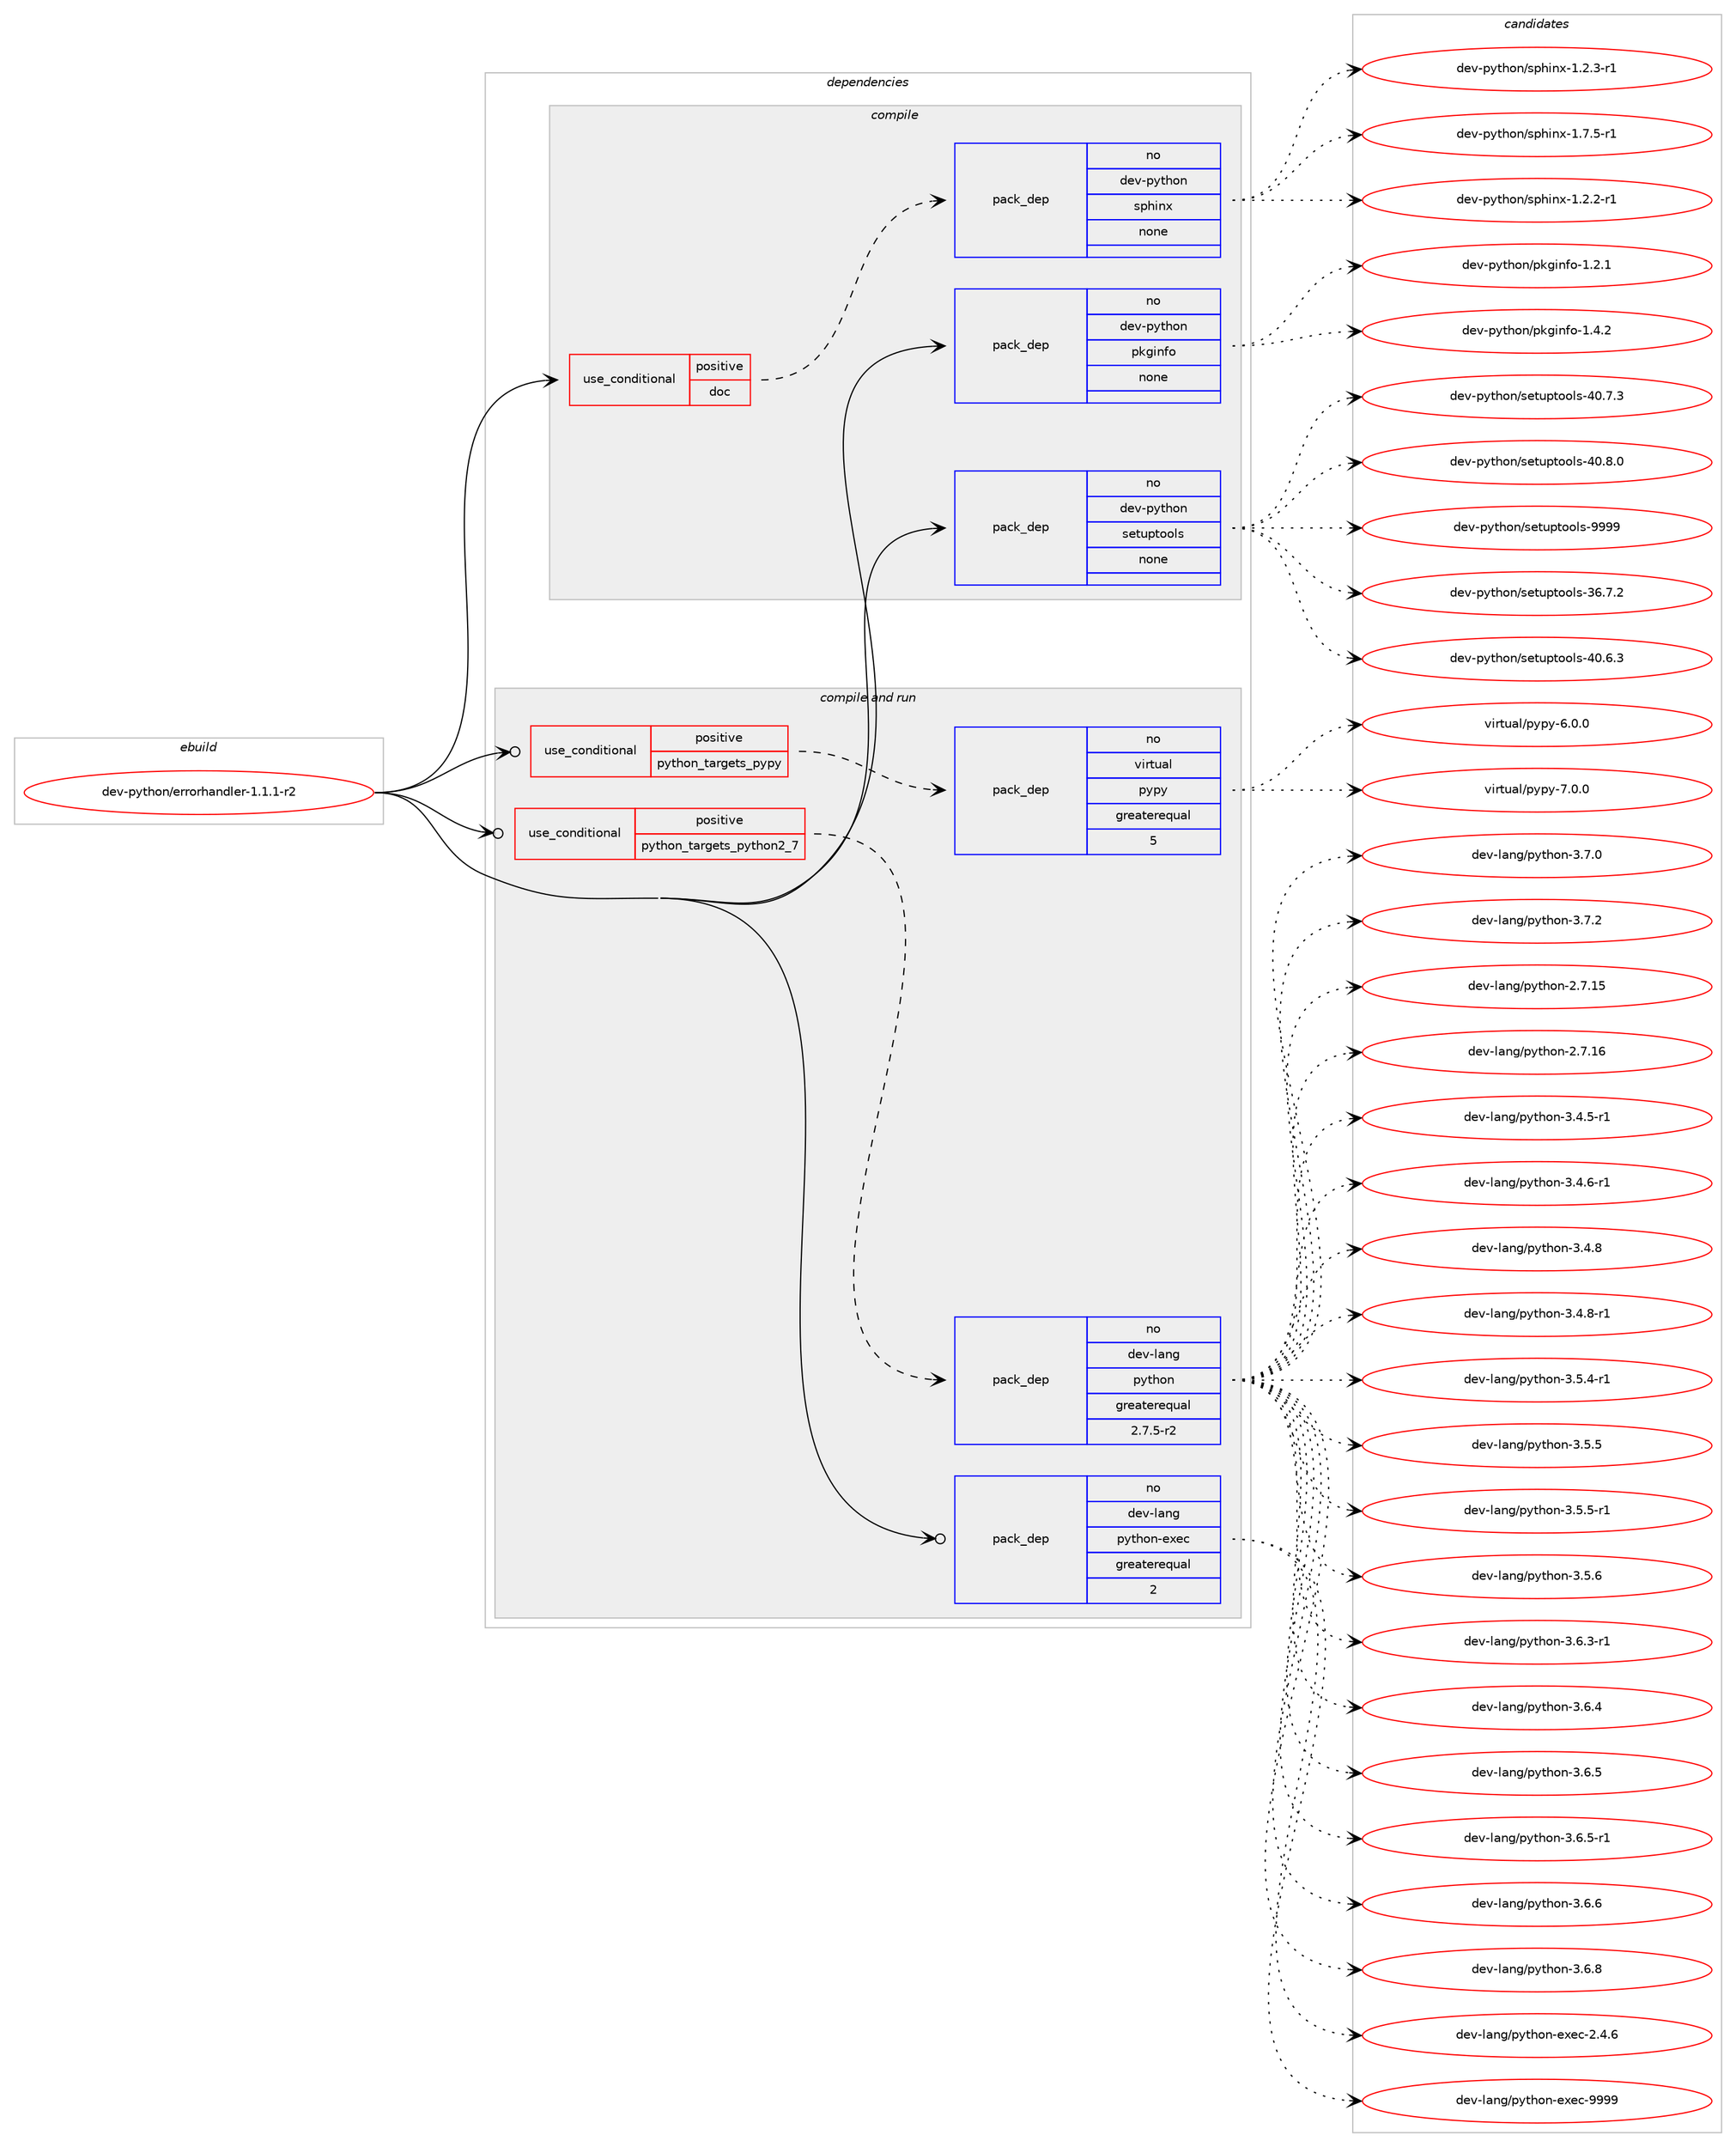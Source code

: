 digraph prolog {

# *************
# Graph options
# *************

newrank=true;
concentrate=true;
compound=true;
graph [rankdir=LR,fontname=Helvetica,fontsize=10,ranksep=1.5];#, ranksep=2.5, nodesep=0.2];
edge  [arrowhead=vee];
node  [fontname=Helvetica,fontsize=10];

# **********
# The ebuild
# **********

subgraph cluster_leftcol {
color=gray;
rank=same;
label=<<i>ebuild</i>>;
id [label="dev-python/errorhandler-1.1.1-r2", color=red, width=4, href="../dev-python/errorhandler-1.1.1-r2.svg"];
}

# ****************
# The dependencies
# ****************

subgraph cluster_midcol {
color=gray;
label=<<i>dependencies</i>>;
subgraph cluster_compile {
fillcolor="#eeeeee";
style=filled;
label=<<i>compile</i>>;
subgraph cond373953 {
dependency1408108 [label=<<TABLE BORDER="0" CELLBORDER="1" CELLSPACING="0" CELLPADDING="4"><TR><TD ROWSPAN="3" CELLPADDING="10">use_conditional</TD></TR><TR><TD>positive</TD></TR><TR><TD>doc</TD></TR></TABLE>>, shape=none, color=red];
subgraph pack1010896 {
dependency1408109 [label=<<TABLE BORDER="0" CELLBORDER="1" CELLSPACING="0" CELLPADDING="4" WIDTH="220"><TR><TD ROWSPAN="6" CELLPADDING="30">pack_dep</TD></TR><TR><TD WIDTH="110">no</TD></TR><TR><TD>dev-python</TD></TR><TR><TD>sphinx</TD></TR><TR><TD>none</TD></TR><TR><TD></TD></TR></TABLE>>, shape=none, color=blue];
}
dependency1408108:e -> dependency1408109:w [weight=20,style="dashed",arrowhead="vee"];
}
id:e -> dependency1408108:w [weight=20,style="solid",arrowhead="vee"];
subgraph pack1010897 {
dependency1408110 [label=<<TABLE BORDER="0" CELLBORDER="1" CELLSPACING="0" CELLPADDING="4" WIDTH="220"><TR><TD ROWSPAN="6" CELLPADDING="30">pack_dep</TD></TR><TR><TD WIDTH="110">no</TD></TR><TR><TD>dev-python</TD></TR><TR><TD>pkginfo</TD></TR><TR><TD>none</TD></TR><TR><TD></TD></TR></TABLE>>, shape=none, color=blue];
}
id:e -> dependency1408110:w [weight=20,style="solid",arrowhead="vee"];
subgraph pack1010898 {
dependency1408111 [label=<<TABLE BORDER="0" CELLBORDER="1" CELLSPACING="0" CELLPADDING="4" WIDTH="220"><TR><TD ROWSPAN="6" CELLPADDING="30">pack_dep</TD></TR><TR><TD WIDTH="110">no</TD></TR><TR><TD>dev-python</TD></TR><TR><TD>setuptools</TD></TR><TR><TD>none</TD></TR><TR><TD></TD></TR></TABLE>>, shape=none, color=blue];
}
id:e -> dependency1408111:w [weight=20,style="solid",arrowhead="vee"];
}
subgraph cluster_compileandrun {
fillcolor="#eeeeee";
style=filled;
label=<<i>compile and run</i>>;
subgraph cond373954 {
dependency1408112 [label=<<TABLE BORDER="0" CELLBORDER="1" CELLSPACING="0" CELLPADDING="4"><TR><TD ROWSPAN="3" CELLPADDING="10">use_conditional</TD></TR><TR><TD>positive</TD></TR><TR><TD>python_targets_pypy</TD></TR></TABLE>>, shape=none, color=red];
subgraph pack1010899 {
dependency1408113 [label=<<TABLE BORDER="0" CELLBORDER="1" CELLSPACING="0" CELLPADDING="4" WIDTH="220"><TR><TD ROWSPAN="6" CELLPADDING="30">pack_dep</TD></TR><TR><TD WIDTH="110">no</TD></TR><TR><TD>virtual</TD></TR><TR><TD>pypy</TD></TR><TR><TD>greaterequal</TD></TR><TR><TD>5</TD></TR></TABLE>>, shape=none, color=blue];
}
dependency1408112:e -> dependency1408113:w [weight=20,style="dashed",arrowhead="vee"];
}
id:e -> dependency1408112:w [weight=20,style="solid",arrowhead="odotvee"];
subgraph cond373955 {
dependency1408114 [label=<<TABLE BORDER="0" CELLBORDER="1" CELLSPACING="0" CELLPADDING="4"><TR><TD ROWSPAN="3" CELLPADDING="10">use_conditional</TD></TR><TR><TD>positive</TD></TR><TR><TD>python_targets_python2_7</TD></TR></TABLE>>, shape=none, color=red];
subgraph pack1010900 {
dependency1408115 [label=<<TABLE BORDER="0" CELLBORDER="1" CELLSPACING="0" CELLPADDING="4" WIDTH="220"><TR><TD ROWSPAN="6" CELLPADDING="30">pack_dep</TD></TR><TR><TD WIDTH="110">no</TD></TR><TR><TD>dev-lang</TD></TR><TR><TD>python</TD></TR><TR><TD>greaterequal</TD></TR><TR><TD>2.7.5-r2</TD></TR></TABLE>>, shape=none, color=blue];
}
dependency1408114:e -> dependency1408115:w [weight=20,style="dashed",arrowhead="vee"];
}
id:e -> dependency1408114:w [weight=20,style="solid",arrowhead="odotvee"];
subgraph pack1010901 {
dependency1408116 [label=<<TABLE BORDER="0" CELLBORDER="1" CELLSPACING="0" CELLPADDING="4" WIDTH="220"><TR><TD ROWSPAN="6" CELLPADDING="30">pack_dep</TD></TR><TR><TD WIDTH="110">no</TD></TR><TR><TD>dev-lang</TD></TR><TR><TD>python-exec</TD></TR><TR><TD>greaterequal</TD></TR><TR><TD>2</TD></TR></TABLE>>, shape=none, color=blue];
}
id:e -> dependency1408116:w [weight=20,style="solid",arrowhead="odotvee"];
}
subgraph cluster_run {
fillcolor="#eeeeee";
style=filled;
label=<<i>run</i>>;
}
}

# **************
# The candidates
# **************

subgraph cluster_choices {
rank=same;
color=gray;
label=<<i>candidates</i>>;

subgraph choice1010896 {
color=black;
nodesep=1;
choice10010111845112121116104111110471151121041051101204549465046504511449 [label="dev-python/sphinx-1.2.2-r1", color=red, width=4,href="../dev-python/sphinx-1.2.2-r1.svg"];
choice10010111845112121116104111110471151121041051101204549465046514511449 [label="dev-python/sphinx-1.2.3-r1", color=red, width=4,href="../dev-python/sphinx-1.2.3-r1.svg"];
choice10010111845112121116104111110471151121041051101204549465546534511449 [label="dev-python/sphinx-1.7.5-r1", color=red, width=4,href="../dev-python/sphinx-1.7.5-r1.svg"];
dependency1408109:e -> choice10010111845112121116104111110471151121041051101204549465046504511449:w [style=dotted,weight="100"];
dependency1408109:e -> choice10010111845112121116104111110471151121041051101204549465046514511449:w [style=dotted,weight="100"];
dependency1408109:e -> choice10010111845112121116104111110471151121041051101204549465546534511449:w [style=dotted,weight="100"];
}
subgraph choice1010897 {
color=black;
nodesep=1;
choice1001011184511212111610411111047112107103105110102111454946504649 [label="dev-python/pkginfo-1.2.1", color=red, width=4,href="../dev-python/pkginfo-1.2.1.svg"];
choice1001011184511212111610411111047112107103105110102111454946524650 [label="dev-python/pkginfo-1.4.2", color=red, width=4,href="../dev-python/pkginfo-1.4.2.svg"];
dependency1408110:e -> choice1001011184511212111610411111047112107103105110102111454946504649:w [style=dotted,weight="100"];
dependency1408110:e -> choice1001011184511212111610411111047112107103105110102111454946524650:w [style=dotted,weight="100"];
}
subgraph choice1010898 {
color=black;
nodesep=1;
choice100101118451121211161041111104711510111611711211611111110811545515446554650 [label="dev-python/setuptools-36.7.2", color=red, width=4,href="../dev-python/setuptools-36.7.2.svg"];
choice100101118451121211161041111104711510111611711211611111110811545524846544651 [label="dev-python/setuptools-40.6.3", color=red, width=4,href="../dev-python/setuptools-40.6.3.svg"];
choice100101118451121211161041111104711510111611711211611111110811545524846554651 [label="dev-python/setuptools-40.7.3", color=red, width=4,href="../dev-python/setuptools-40.7.3.svg"];
choice100101118451121211161041111104711510111611711211611111110811545524846564648 [label="dev-python/setuptools-40.8.0", color=red, width=4,href="../dev-python/setuptools-40.8.0.svg"];
choice10010111845112121116104111110471151011161171121161111111081154557575757 [label="dev-python/setuptools-9999", color=red, width=4,href="../dev-python/setuptools-9999.svg"];
dependency1408111:e -> choice100101118451121211161041111104711510111611711211611111110811545515446554650:w [style=dotted,weight="100"];
dependency1408111:e -> choice100101118451121211161041111104711510111611711211611111110811545524846544651:w [style=dotted,weight="100"];
dependency1408111:e -> choice100101118451121211161041111104711510111611711211611111110811545524846554651:w [style=dotted,weight="100"];
dependency1408111:e -> choice100101118451121211161041111104711510111611711211611111110811545524846564648:w [style=dotted,weight="100"];
dependency1408111:e -> choice10010111845112121116104111110471151011161171121161111111081154557575757:w [style=dotted,weight="100"];
}
subgraph choice1010899 {
color=black;
nodesep=1;
choice1181051141161179710847112121112121455446484648 [label="virtual/pypy-6.0.0", color=red, width=4,href="../virtual/pypy-6.0.0.svg"];
choice1181051141161179710847112121112121455546484648 [label="virtual/pypy-7.0.0", color=red, width=4,href="../virtual/pypy-7.0.0.svg"];
dependency1408113:e -> choice1181051141161179710847112121112121455446484648:w [style=dotted,weight="100"];
dependency1408113:e -> choice1181051141161179710847112121112121455546484648:w [style=dotted,weight="100"];
}
subgraph choice1010900 {
color=black;
nodesep=1;
choice10010111845108971101034711212111610411111045504655464953 [label="dev-lang/python-2.7.15", color=red, width=4,href="../dev-lang/python-2.7.15.svg"];
choice10010111845108971101034711212111610411111045504655464954 [label="dev-lang/python-2.7.16", color=red, width=4,href="../dev-lang/python-2.7.16.svg"];
choice1001011184510897110103471121211161041111104551465246534511449 [label="dev-lang/python-3.4.5-r1", color=red, width=4,href="../dev-lang/python-3.4.5-r1.svg"];
choice1001011184510897110103471121211161041111104551465246544511449 [label="dev-lang/python-3.4.6-r1", color=red, width=4,href="../dev-lang/python-3.4.6-r1.svg"];
choice100101118451089711010347112121116104111110455146524656 [label="dev-lang/python-3.4.8", color=red, width=4,href="../dev-lang/python-3.4.8.svg"];
choice1001011184510897110103471121211161041111104551465246564511449 [label="dev-lang/python-3.4.8-r1", color=red, width=4,href="../dev-lang/python-3.4.8-r1.svg"];
choice1001011184510897110103471121211161041111104551465346524511449 [label="dev-lang/python-3.5.4-r1", color=red, width=4,href="../dev-lang/python-3.5.4-r1.svg"];
choice100101118451089711010347112121116104111110455146534653 [label="dev-lang/python-3.5.5", color=red, width=4,href="../dev-lang/python-3.5.5.svg"];
choice1001011184510897110103471121211161041111104551465346534511449 [label="dev-lang/python-3.5.5-r1", color=red, width=4,href="../dev-lang/python-3.5.5-r1.svg"];
choice100101118451089711010347112121116104111110455146534654 [label="dev-lang/python-3.5.6", color=red, width=4,href="../dev-lang/python-3.5.6.svg"];
choice1001011184510897110103471121211161041111104551465446514511449 [label="dev-lang/python-3.6.3-r1", color=red, width=4,href="../dev-lang/python-3.6.3-r1.svg"];
choice100101118451089711010347112121116104111110455146544652 [label="dev-lang/python-3.6.4", color=red, width=4,href="../dev-lang/python-3.6.4.svg"];
choice100101118451089711010347112121116104111110455146544653 [label="dev-lang/python-3.6.5", color=red, width=4,href="../dev-lang/python-3.6.5.svg"];
choice1001011184510897110103471121211161041111104551465446534511449 [label="dev-lang/python-3.6.5-r1", color=red, width=4,href="../dev-lang/python-3.6.5-r1.svg"];
choice100101118451089711010347112121116104111110455146544654 [label="dev-lang/python-3.6.6", color=red, width=4,href="../dev-lang/python-3.6.6.svg"];
choice100101118451089711010347112121116104111110455146544656 [label="dev-lang/python-3.6.8", color=red, width=4,href="../dev-lang/python-3.6.8.svg"];
choice100101118451089711010347112121116104111110455146554648 [label="dev-lang/python-3.7.0", color=red, width=4,href="../dev-lang/python-3.7.0.svg"];
choice100101118451089711010347112121116104111110455146554650 [label="dev-lang/python-3.7.2", color=red, width=4,href="../dev-lang/python-3.7.2.svg"];
dependency1408115:e -> choice10010111845108971101034711212111610411111045504655464953:w [style=dotted,weight="100"];
dependency1408115:e -> choice10010111845108971101034711212111610411111045504655464954:w [style=dotted,weight="100"];
dependency1408115:e -> choice1001011184510897110103471121211161041111104551465246534511449:w [style=dotted,weight="100"];
dependency1408115:e -> choice1001011184510897110103471121211161041111104551465246544511449:w [style=dotted,weight="100"];
dependency1408115:e -> choice100101118451089711010347112121116104111110455146524656:w [style=dotted,weight="100"];
dependency1408115:e -> choice1001011184510897110103471121211161041111104551465246564511449:w [style=dotted,weight="100"];
dependency1408115:e -> choice1001011184510897110103471121211161041111104551465346524511449:w [style=dotted,weight="100"];
dependency1408115:e -> choice100101118451089711010347112121116104111110455146534653:w [style=dotted,weight="100"];
dependency1408115:e -> choice1001011184510897110103471121211161041111104551465346534511449:w [style=dotted,weight="100"];
dependency1408115:e -> choice100101118451089711010347112121116104111110455146534654:w [style=dotted,weight="100"];
dependency1408115:e -> choice1001011184510897110103471121211161041111104551465446514511449:w [style=dotted,weight="100"];
dependency1408115:e -> choice100101118451089711010347112121116104111110455146544652:w [style=dotted,weight="100"];
dependency1408115:e -> choice100101118451089711010347112121116104111110455146544653:w [style=dotted,weight="100"];
dependency1408115:e -> choice1001011184510897110103471121211161041111104551465446534511449:w [style=dotted,weight="100"];
dependency1408115:e -> choice100101118451089711010347112121116104111110455146544654:w [style=dotted,weight="100"];
dependency1408115:e -> choice100101118451089711010347112121116104111110455146544656:w [style=dotted,weight="100"];
dependency1408115:e -> choice100101118451089711010347112121116104111110455146554648:w [style=dotted,weight="100"];
dependency1408115:e -> choice100101118451089711010347112121116104111110455146554650:w [style=dotted,weight="100"];
}
subgraph choice1010901 {
color=black;
nodesep=1;
choice1001011184510897110103471121211161041111104510112010199455046524654 [label="dev-lang/python-exec-2.4.6", color=red, width=4,href="../dev-lang/python-exec-2.4.6.svg"];
choice10010111845108971101034711212111610411111045101120101994557575757 [label="dev-lang/python-exec-9999", color=red, width=4,href="../dev-lang/python-exec-9999.svg"];
dependency1408116:e -> choice1001011184510897110103471121211161041111104510112010199455046524654:w [style=dotted,weight="100"];
dependency1408116:e -> choice10010111845108971101034711212111610411111045101120101994557575757:w [style=dotted,weight="100"];
}
}

}
